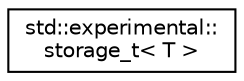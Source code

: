 digraph "Graphe hiérarchique des classes"
{
 // INTERACTIVE_SVG=YES
  edge [fontname="Helvetica",fontsize="10",labelfontname="Helvetica",labelfontsize="10"];
  node [fontname="Helvetica",fontsize="10",shape=record];
  rankdir="LR";
  Node0 [label="std::experimental::\lstorage_t\< T \>",height=0.2,width=0.4,color="black", fillcolor="white", style="filled",URL="$unionstd_1_1experimental_1_1storage__t.html"];
}
